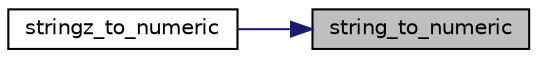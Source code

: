 digraph "string_to_numeric"
{
 // LATEX_PDF_SIZE
  edge [fontname="Helvetica",fontsize="10",labelfontname="Helvetica",labelfontsize="10"];
  node [fontname="Helvetica",fontsize="10",shape=record];
  rankdir="RL";
  Node1 [label="string_to_numeric",height=0.2,width=0.4,color="black", fillcolor="grey75", style="filled", fontcolor="black",tooltip="convert a number in string to a TDSNUMERIC"];
  Node1 -> Node2 [dir="back",color="midnightblue",fontsize="10",style="solid",fontname="Helvetica"];
  Node2 [label="stringz_to_numeric",height=0.2,width=0.4,color="black", fillcolor="white", style="filled",URL="$a00560.html#ga467401163bf05ed167f7b2b7e8bd875a",tooltip="convert a zero terminated string to NUMERIC"];
}
